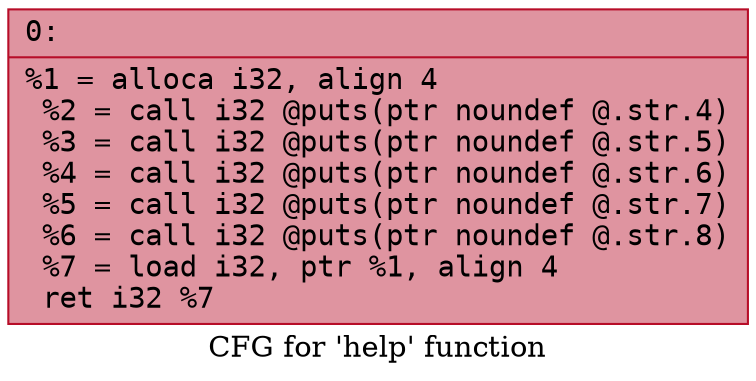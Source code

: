 digraph "CFG for 'help' function" {
	label="CFG for 'help' function";

	Node0x60000085f930 [shape=record,color="#b70d28ff", style=filled, fillcolor="#b70d2870" fontname="Courier",label="{0:\l|  %1 = alloca i32, align 4\l  %2 = call i32 @puts(ptr noundef @.str.4)\l  %3 = call i32 @puts(ptr noundef @.str.5)\l  %4 = call i32 @puts(ptr noundef @.str.6)\l  %5 = call i32 @puts(ptr noundef @.str.7)\l  %6 = call i32 @puts(ptr noundef @.str.8)\l  %7 = load i32, ptr %1, align 4\l  ret i32 %7\l}"];
}
